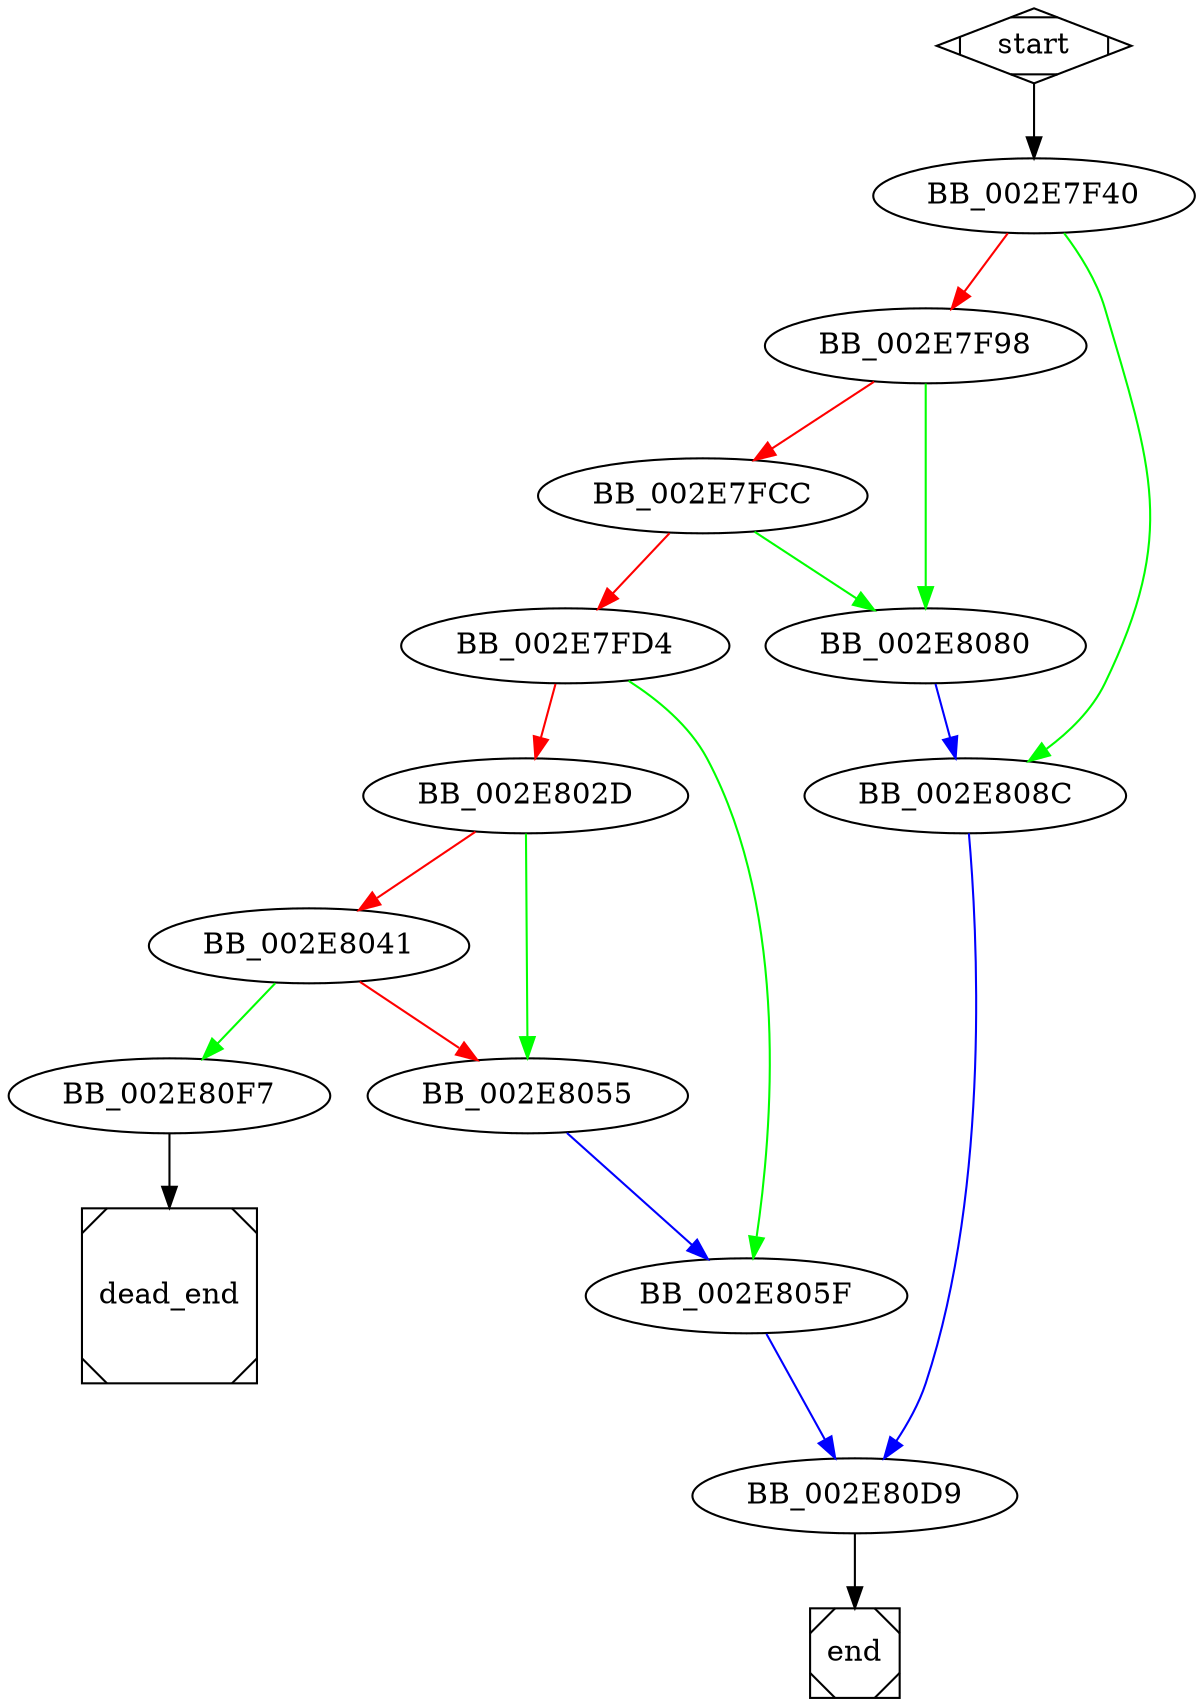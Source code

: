 digraph G {
  start -> BB_002E7F40;
  
  BB_002E7F40 -> BB_002E7F98 [color=red];
  BB_002E7F40 -> BB_002E808C [color=green];
  
  BB_002E7F98 -> BB_002E7FCC [color=red];
  BB_002E7F98 -> BB_002E8080 [color=green];
  
  BB_002E7FCC -> BB_002E7FD4 [color=red];
  BB_002E7FCC -> BB_002E8080 [color=green];
  
  BB_002E7FD4 -> BB_002E802D [color=red];
  BB_002E7FD4 -> BB_002E805F [color=green];
  
  BB_002E802D -> BB_002E8041 [color=red];
  BB_002E802D -> BB_002E8055 [color=green];
  
  BB_002E8041 -> BB_002E8055 [color=red];
  BB_002E8041 -> BB_002E80F7 [color=green];
  
  BB_002E8055 -> BB_002E805F [color=blue];
  
  BB_002E805F -> BB_002E80D9 [color=blue];
  
  BB_002E8080 -> BB_002E808C [color=blue];
  
  BB_002E808C -> BB_002E80D9 [color=blue];
  
  BB_002E80D9 -> end;
  
  BB_002E80F7 -> dead_end;
  
  start [shape=Mdiamond];
  end [shape=Msquare];
  dead_end [shape=Msquare];
}
